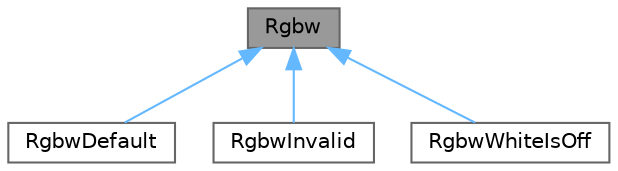 digraph "Rgbw"
{
 // LATEX_PDF_SIZE
  bgcolor="transparent";
  edge [fontname=Helvetica,fontsize=10,labelfontname=Helvetica,labelfontsize=10];
  node [fontname=Helvetica,fontsize=10,shape=box,height=0.2,width=0.4];
  Node1 [id="Node000001",label="Rgbw",height=0.2,width=0.4,color="gray40", fillcolor="grey60", style="filled", fontcolor="black",tooltip=" "];
  Node1 -> Node2 [id="edge1_Node000001_Node000002",dir="back",color="steelblue1",style="solid",tooltip=" "];
  Node2 [id="Node000002",label="RgbwDefault",height=0.2,width=0.4,color="gray40", fillcolor="white", style="filled",URL="$d5/d8d/struct_rgbw_default.html",tooltip=" "];
  Node1 -> Node3 [id="edge2_Node000001_Node000003",dir="back",color="steelblue1",style="solid",tooltip=" "];
  Node3 [id="Node000003",label="RgbwInvalid",height=0.2,width=0.4,color="gray40", fillcolor="white", style="filled",URL="$d3/dbb/struct_rgbw_invalid.html",tooltip=" "];
  Node1 -> Node4 [id="edge3_Node000001_Node000004",dir="back",color="steelblue1",style="solid",tooltip=" "];
  Node4 [id="Node000004",label="RgbwWhiteIsOff",height=0.2,width=0.4,color="gray40", fillcolor="white", style="filled",URL="$da/db9/struct_rgbw_white_is_off.html",tooltip=" "];
}
